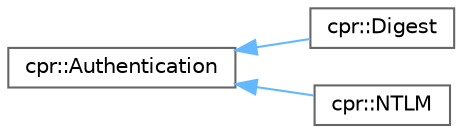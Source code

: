 digraph "Graphical Class Hierarchy"
{
 // INTERACTIVE_SVG=YES
 // LATEX_PDF_SIZE
  bgcolor="transparent";
  edge [fontname=Helvetica,fontsize=10,labelfontname=Helvetica,labelfontsize=10];
  node [fontname=Helvetica,fontsize=10,shape=box,height=0.2,width=0.4];
  rankdir="LR";
  Node0 [id="Node000000",label="cpr::Authentication",height=0.2,width=0.4,color="grey40", fillcolor="white", style="filled",URL="$a00689.html",tooltip=" "];
  Node0 -> Node1 [id="edge3_Node000000_Node000001",dir="back",color="steelblue1",style="solid",tooltip=" "];
  Node1 [id="Node000001",label="cpr::Digest",height=0.2,width=0.4,color="grey40", fillcolor="white", style="filled",URL="$a00753.html",tooltip=" "];
  Node0 -> Node2 [id="edge4_Node000000_Node000002",dir="back",color="steelblue1",style="solid",tooltip=" "];
  Node2 [id="Node000002",label="cpr::NTLM",height=0.2,width=0.4,color="grey40", fillcolor="white", style="filled",URL="$a00793.html",tooltip=" "];
}
